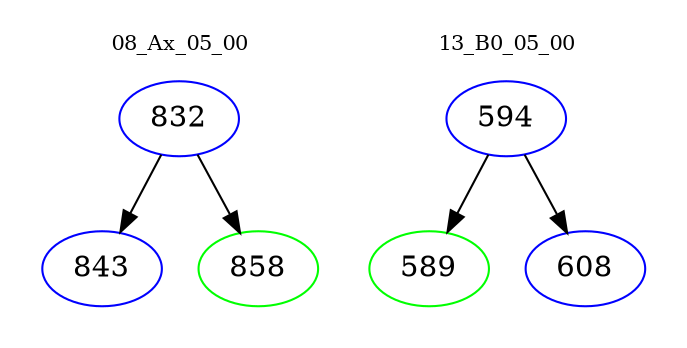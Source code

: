 digraph{
subgraph cluster_0 {
color = white
label = "08_Ax_05_00";
fontsize=10;
T0_832 [label="832", color="blue"]
T0_832 -> T0_843 [color="black"]
T0_843 [label="843", color="blue"]
T0_832 -> T0_858 [color="black"]
T0_858 [label="858", color="green"]
}
subgraph cluster_1 {
color = white
label = "13_B0_05_00";
fontsize=10;
T1_594 [label="594", color="blue"]
T1_594 -> T1_589 [color="black"]
T1_589 [label="589", color="green"]
T1_594 -> T1_608 [color="black"]
T1_608 [label="608", color="blue"]
}
}
